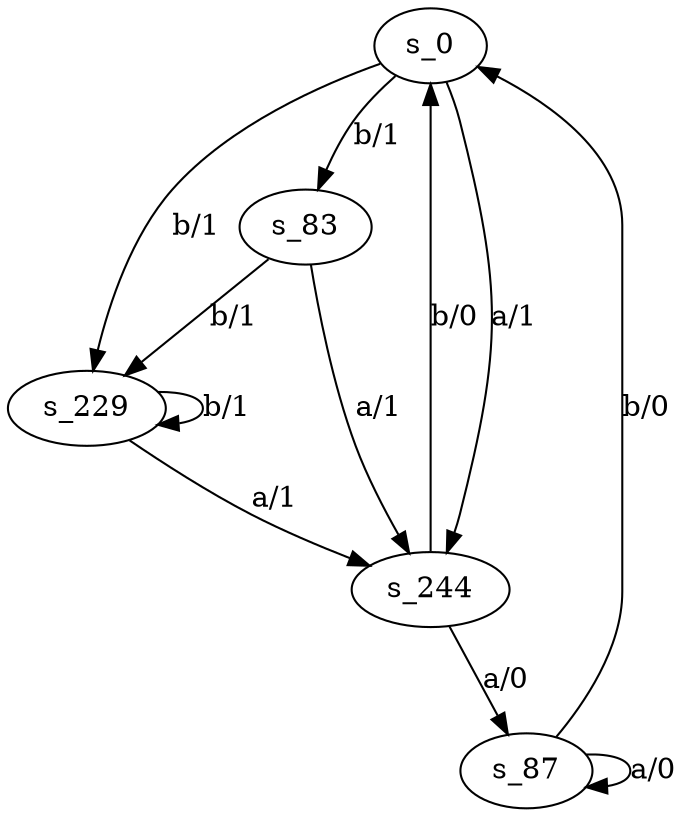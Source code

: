 digraph fsm {
	s_0 [root=true]
	s_229
	s_244
	s_87
	s_83
	s_0 -> s_229 [label="b/1"]
	s_229 -> s_244 [label="a/1"]
	s_244 -> s_87 [label="a/0"]
	s_87 -> s_0 [label="b/0"]
	s_244 -> s_0 [label="b/0"]
	s_87 -> s_87 [label="a/0"]
	s_229 -> s_229 [label="b/1"]
	s_0 -> s_244 [label="a/1"]
	s_0 -> s_83 [label="b/1"]
	s_83 -> s_229 [label="b/1"]
	s_83 -> s_244 [label="a/1"]
}